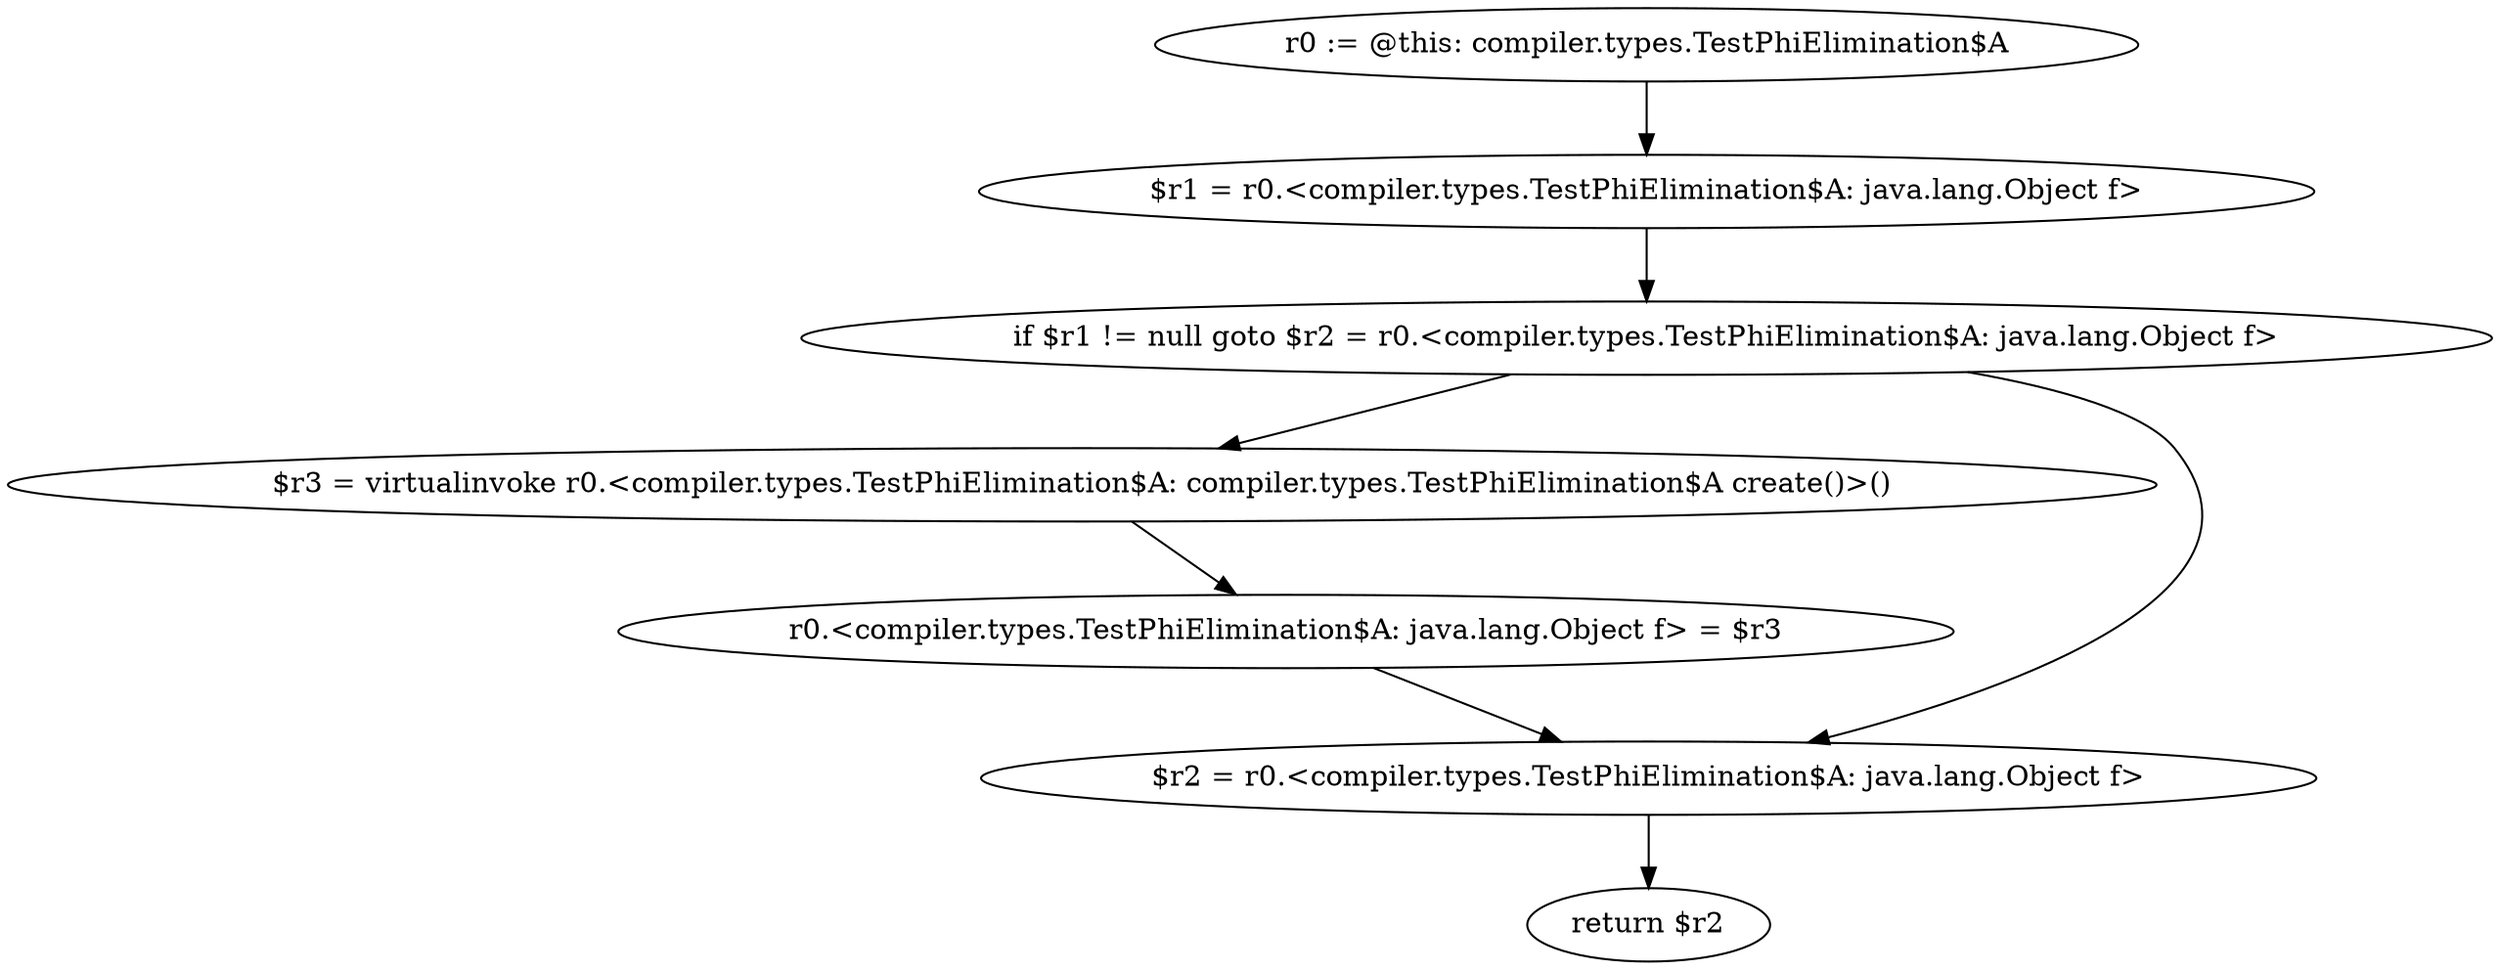 digraph "unitGraph" {
    "r0 := @this: compiler.types.TestPhiElimination$A"
    "$r1 = r0.<compiler.types.TestPhiElimination$A: java.lang.Object f>"
    "if $r1 != null goto $r2 = r0.<compiler.types.TestPhiElimination$A: java.lang.Object f>"
    "$r3 = virtualinvoke r0.<compiler.types.TestPhiElimination$A: compiler.types.TestPhiElimination$A create()>()"
    "r0.<compiler.types.TestPhiElimination$A: java.lang.Object f> = $r3"
    "$r2 = r0.<compiler.types.TestPhiElimination$A: java.lang.Object f>"
    "return $r2"
    "r0 := @this: compiler.types.TestPhiElimination$A"->"$r1 = r0.<compiler.types.TestPhiElimination$A: java.lang.Object f>";
    "$r1 = r0.<compiler.types.TestPhiElimination$A: java.lang.Object f>"->"if $r1 != null goto $r2 = r0.<compiler.types.TestPhiElimination$A: java.lang.Object f>";
    "if $r1 != null goto $r2 = r0.<compiler.types.TestPhiElimination$A: java.lang.Object f>"->"$r3 = virtualinvoke r0.<compiler.types.TestPhiElimination$A: compiler.types.TestPhiElimination$A create()>()";
    "if $r1 != null goto $r2 = r0.<compiler.types.TestPhiElimination$A: java.lang.Object f>"->"$r2 = r0.<compiler.types.TestPhiElimination$A: java.lang.Object f>";
    "$r3 = virtualinvoke r0.<compiler.types.TestPhiElimination$A: compiler.types.TestPhiElimination$A create()>()"->"r0.<compiler.types.TestPhiElimination$A: java.lang.Object f> = $r3";
    "r0.<compiler.types.TestPhiElimination$A: java.lang.Object f> = $r3"->"$r2 = r0.<compiler.types.TestPhiElimination$A: java.lang.Object f>";
    "$r2 = r0.<compiler.types.TestPhiElimination$A: java.lang.Object f>"->"return $r2";
}
